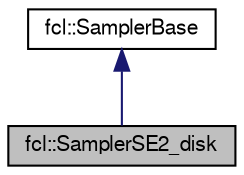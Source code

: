 digraph "fcl::SamplerSE2_disk"
{
  edge [fontname="FreeSans",fontsize="10",labelfontname="FreeSans",labelfontsize="10"];
  node [fontname="FreeSans",fontsize="10",shape=record];
  Node1 [label="fcl::SamplerSE2_disk",height=0.2,width=0.4,color="black", fillcolor="grey75", style="filled" fontcolor="black"];
  Node2 -> Node1 [dir="back",color="midnightblue",fontsize="10",style="solid",fontname="FreeSans"];
  Node2 [label="fcl::SamplerBase",height=0.2,width=0.4,color="black", fillcolor="white", style="filled",URL="$a00157.html"];
}
